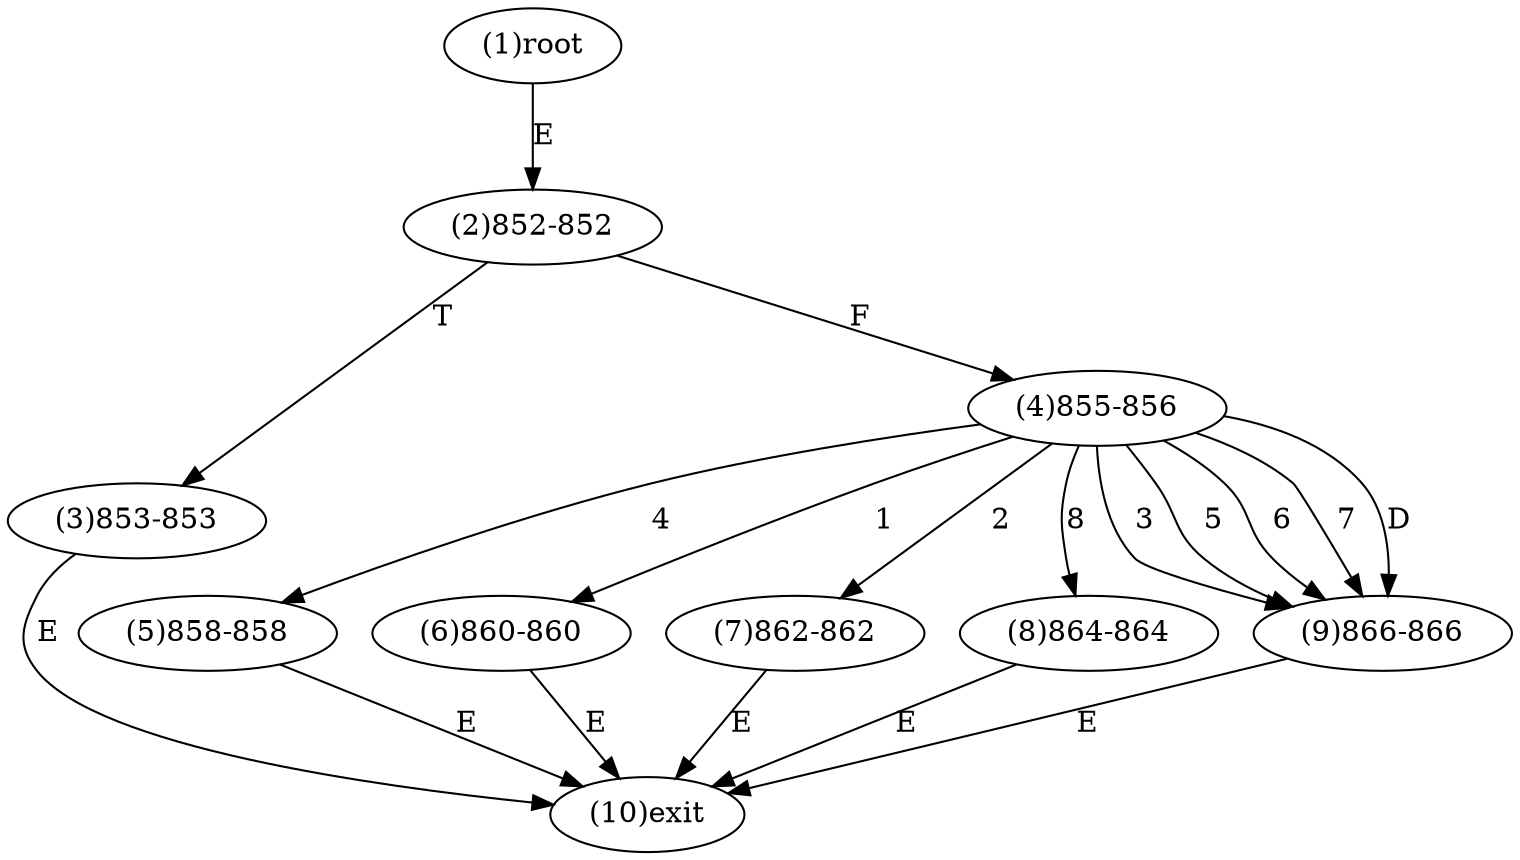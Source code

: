digraph "" { 
1[ label="(1)root"];
2[ label="(2)852-852"];
3[ label="(3)853-853"];
4[ label="(4)855-856"];
5[ label="(5)858-858"];
6[ label="(6)860-860"];
7[ label="(7)862-862"];
8[ label="(8)864-864"];
9[ label="(9)866-866"];
10[ label="(10)exit"];
1->2[ label="E"];
2->4[ label="F"];
2->3[ label="T"];
3->10[ label="E"];
4->6[ label="1"];
4->7[ label="2"];
4->9[ label="3"];
4->5[ label="4"];
4->9[ label="5"];
4->9[ label="6"];
4->9[ label="7"];
4->8[ label="8"];
4->9[ label="D"];
5->10[ label="E"];
6->10[ label="E"];
7->10[ label="E"];
8->10[ label="E"];
9->10[ label="E"];
}